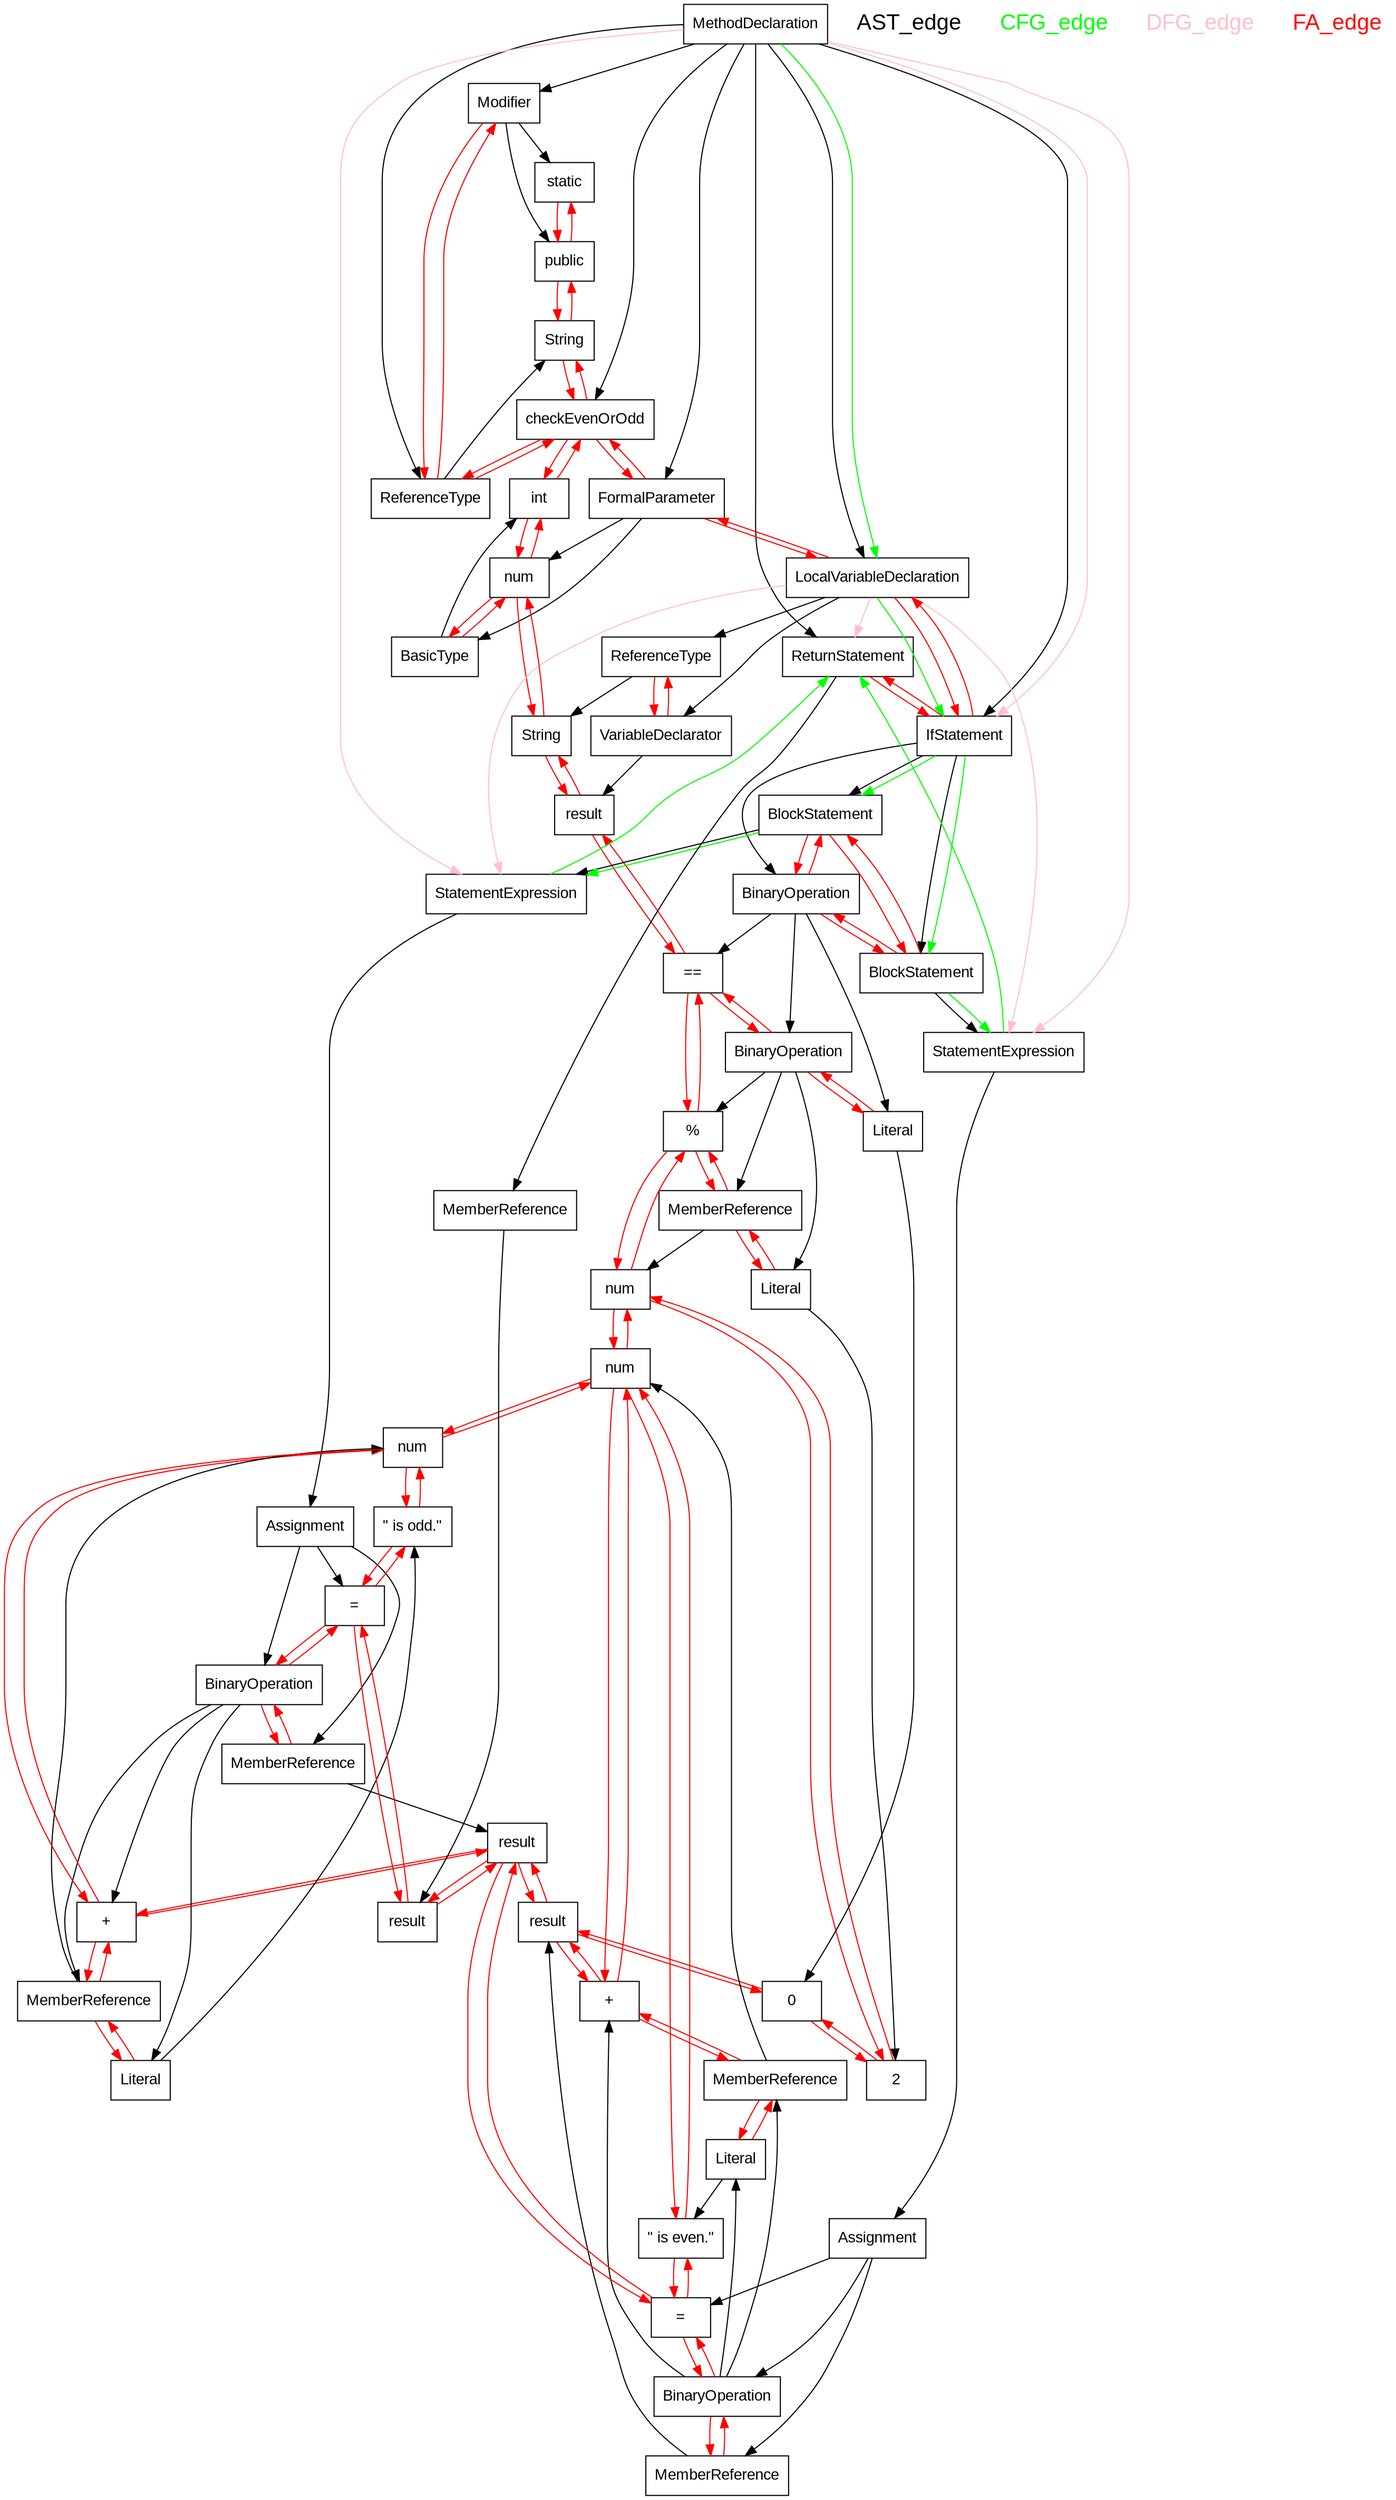 digraph AST {
	node [fontname=Arial shape=box]
	0 [label=MethodDeclaration]
	1 [label=Modifier]
	2 [label=static]
	3 [label=public]
	4 [label=ReferenceType]
	5 [label=String]
	6 [label=checkEvenOrOdd]
	7 [label=FormalParameter]
	8 [label=BasicType]
	9 [label=int]
	10 [label=num]
	11 [label=LocalVariableDeclaration]
	12 [label=ReferenceType]
	13 [label=String]
	14 [label=VariableDeclarator]
	15 [label=result]
	16 [label=IfStatement]
	17 [label=BinaryOperation]
	18 [label="=="]
	19 [label=BinaryOperation]
	20 [label="%"]
	21 [label=MemberReference]
	22 [label=num]
	23 [label=Literal]
	24 [label=2]
	25 [label=Literal]
	26 [label=0]
	27 [label=BlockStatement]
	28 [label=StatementExpression]
	29 [label=Assignment]
	30 [label=MemberReference]
	31 [label=result]
	32 [label=BinaryOperation]
	33 [label="+"]
	34 [label=MemberReference]
	35 [label=num]
	36 [label=Literal]
	37 [label="\" is even.\""]
	38 [label="="]
	39 [label=BlockStatement]
	40 [label=StatementExpression]
	41 [label=Assignment]
	42 [label=MemberReference]
	43 [label=result]
	44 [label=BinaryOperation]
	45 [label="+"]
	46 [label=MemberReference]
	47 [label=num]
	48 [label=Literal]
	49 [label="\" is odd.\""]
	50 [label="="]
	51 [label=ReturnStatement]
	52 [label=MemberReference]
	53 [label=result]
	0 -> 1 [color=black]
	0 -> 4 [color=black]
	0 -> 7 [color=black]
	0 -> 11 [color=black]
	0 -> 11 [color=green]
	0 -> 16 [color=black]
	0 -> 16 [color=pink]
	0 -> 51 [color=black]
	0 -> 6 [color=black]
	0 -> 28 [color=pink]
	0 -> 40 [color=pink]
	1 -> 2 [color=black]
	1 -> 3 [color=black]
	4 -> 5 [color=black]
	7 -> 8 [color=black]
	7 -> 10 [color=black]
	8 -> 9 [color=black]
	11 -> 12 [color=black]
	11 -> 14 [color=black]
	11 -> 16 [color=green]
	11 -> 28 [color=pink]
	11 -> 40 [color=pink]
	11 -> 51 [color=pink]
	12 -> 13 [color=black]
	14 -> 15 [color=black]
	16 -> 17 [color=black]
	16 -> 27 [color=black]
	16 -> 27 [color=green]
	16 -> 39 [color=black]
	16 -> 39 [color=green]
	17 -> 19 [color=black]
	17 -> 25 [color=black]
	17 -> 18 [color=black]
	19 -> 21 [color=black]
	19 -> 23 [color=black]
	19 -> 20 [color=black]
	21 -> 22 [color=black]
	23 -> 24 [color=black]
	25 -> 26 [color=black]
	27 -> 28 [color=black]
	27 -> 28 [color=green]
	28 -> 29 [color=black]
	28 -> 51 [color=green]
	29 -> 30 [color=black]
	29 -> 32 [color=black]
	29 -> 38 [color=black]
	30 -> 31 [color=black]
	32 -> 34 [color=black]
	32 -> 36 [color=black]
	32 -> 33 [color=black]
	34 -> 35 [color=black]
	36 -> 37 [color=black]
	39 -> 40 [color=black]
	39 -> 40 [color=green]
	40 -> 41 [color=black]
	40 -> 51 [color=green]
	41 -> 42 [color=black]
	41 -> 44 [color=black]
	41 -> 50 [color=black]
	42 -> 43 [color=black]
	44 -> 46 [color=black]
	44 -> 48 [color=black]
	44 -> 45 [color=black]
	46 -> 47 [color=black]
	48 -> 49 [color=black]
	51 -> 52 [color=black]
	52 -> 53 [color=black]
	17 -> 27 [color=red]
	27 -> 17 [color=red]
	17 -> 39 [color=red]
	39 -> 17 [color=red]
	1 -> 4 [color=red]
	4 -> 1 [color=red]
	4 -> 6 [color=red]
	6 -> 4 [color=red]
	6 -> 7 [color=red]
	7 -> 6 [color=red]
	7 -> 11 [color=red]
	11 -> 7 [color=red]
	11 -> 16 [color=red]
	16 -> 11 [color=red]
	16 -> 51 [color=red]
	51 -> 16 [color=red]
	2 -> 3 [color=red]
	3 -> 2 [color=red]
	8 -> 10 [color=red]
	10 -> 8 [color=red]
	12 -> 14 [color=red]
	14 -> 12 [color=red]
	27 -> 39 [color=red]
	39 -> 27 [color=red]
	18 -> 19 [color=red]
	19 -> 18 [color=red]
	19 -> 25 [color=red]
	25 -> 19 [color=red]
	20 -> 21 [color=red]
	21 -> 20 [color=red]
	21 -> 23 [color=red]
	23 -> 21 [color=red]
	30 -> 32 [color=red]
	32 -> 30 [color=red]
	32 -> 38 [color=red]
	38 -> 32 [color=red]
	33 -> 34 [color=red]
	34 -> 33 [color=red]
	34 -> 36 [color=red]
	36 -> 34 [color=red]
	42 -> 44 [color=red]
	44 -> 42 [color=red]
	44 -> 50 [color=red]
	50 -> 44 [color=red]
	45 -> 46 [color=red]
	46 -> 45 [color=red]
	46 -> 48 [color=red]
	48 -> 46 [color=red]
	3 -> 5 [color=red]
	5 -> 3 [color=red]
	5 -> 6 [color=red]
	6 -> 5 [color=red]
	6 -> 9 [color=red]
	9 -> 6 [color=red]
	9 -> 10 [color=red]
	10 -> 9 [color=red]
	10 -> 13 [color=red]
	13 -> 10 [color=red]
	13 -> 15 [color=red]
	15 -> 13 [color=red]
	15 -> 18 [color=red]
	18 -> 15 [color=red]
	18 -> 20 [color=red]
	20 -> 18 [color=red]
	20 -> 22 [color=red]
	22 -> 20 [color=red]
	22 -> 24 [color=red]
	24 -> 22 [color=red]
	24 -> 26 [color=red]
	26 -> 24 [color=red]
	26 -> 31 [color=red]
	31 -> 26 [color=red]
	31 -> 33 [color=red]
	33 -> 31 [color=red]
	33 -> 35 [color=red]
	35 -> 33 [color=red]
	35 -> 37 [color=red]
	37 -> 35 [color=red]
	37 -> 38 [color=red]
	38 -> 37 [color=red]
	38 -> 43 [color=red]
	43 -> 38 [color=red]
	43 -> 45 [color=red]
	45 -> 43 [color=red]
	45 -> 47 [color=red]
	47 -> 45 [color=red]
	47 -> 49 [color=red]
	49 -> 47 [color=red]
	49 -> 50 [color=red]
	50 -> 49 [color=red]
	50 -> 53 [color=red]
	53 -> 50 [color=red]
	22 -> 35 [color=red]
	35 -> 22 [color=red]
	35 -> 47 [color=red]
	47 -> 35 [color=red]
	31 -> 43 [color=red]
	43 -> 31 [color=red]
	43 -> 53 [color=red]
	53 -> 43 [color=red]
	subgraph legend {
		label=Legend style=dashed
		AST_edge [label=AST_edge fontcolor=black fontsize=20 shape=plaintext]
		CFG_edge [label=CFG_edge fontcolor=green fontsize=20 shape=plaintext]
		DFG_edge [label=DFG_edge fontcolor=pink fontsize=20 shape=plaintext]
		FA_edge [label=FA_edge fontcolor=red fontsize=20 shape=plaintext]
	}
}
